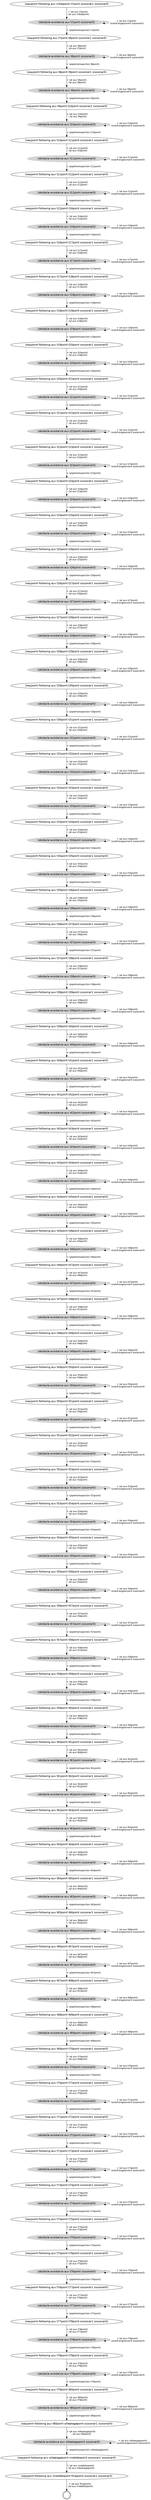 digraph Struc {
 graph [fontname = "helvetica"];
 node [fontname = "helvetica"];
 edge [fontname = "helvetica"];
 node [shape=ellipse];
 packMode="graph";
 n0 [label="(waypoint-following auv initialpoint t7point ssssonar1 ssssonar0)"];
 n0->n1 [fontsize=12, label="+ (at auv t7point)\n- (at auv initialpoint)"];
 n1 [style=filled, color=lightgrey, label="(obstacle-avoidance auv t7point ssssonar0)"];
 n1->n1 [fontsize=12, label="+ (at auv t7point)\n- (outofrangesonar0 ssssonar0)"];
 n1->n2 [fontsize=12, label="+ (pipelineinspection t7point)"];
 n2 [label="(waypoint-following auv t7point t8point ssssonar1 ssssonar0)"];
 n2->n3 [fontsize=12, label="+ (at auv t8point)\n- (at auv t7point)"];
 n3 [style=filled, color=lightgrey, label="(obstacle-avoidance auv t8point ssssonar0)"];
 n3->n3 [fontsize=12, label="+ (at auv t8point)\n- (outofrangesonar0 ssssonar0)"];
 n3->n4 [fontsize=12, label="+ (pipelineinspection t8point)"];
 n4 [label="(waypoint-following auv t8point t9point ssssonar1 ssssonar0)"];
 n4->n5 [fontsize=12, label="+ (at auv t9point)\n- (at auv t8point)"];
 n5 [style=filled, color=lightgrey, label="(obstacle-avoidance auv t9point ssssonar0)"];
 n5->n5 [fontsize=12, label="+ (at auv t9point)\n- (outofrangesonar0 ssssonar0)"];
 n5->n6 [fontsize=12, label="+ (pipelineinspection t9point)"];
 n6 [label="(waypoint-following auv t9point t10point ssssonar1 ssssonar0)"];
 n6->n7 [fontsize=12, label="+ (at auv t10point)\n- (at auv t9point)"];
 n7 [style=filled, color=lightgrey, label="(obstacle-avoidance auv t10point ssssonar0)"];
 n7->n7 [fontsize=12, label="+ (at auv t10point)\n- (outofrangesonar0 ssssonar0)"];
 n7->n8 [fontsize=12, label="+ (pipelineinspection t10point)"];
 n8 [label="(waypoint-following auv t10point t11point ssssonar1 ssssonar0)"];
 n8->n9 [fontsize=12, label="+ (at auv t11point)\n- (at auv t10point)"];
 n9 [style=filled, color=lightgrey, label="(obstacle-avoidance auv t11point ssssonar0)"];
 n9->n9 [fontsize=12, label="+ (at auv t11point)\n- (outofrangesonar0 ssssonar0)"];
 n9->n10 [fontsize=12, label="+ (pipelineinspection t11point)"];
 n10 [label="(waypoint-following auv t11point t12point ssssonar1 ssssonar0)"];
 n10->n11 [fontsize=12, label="+ (at auv t12point)\n- (at auv t11point)"];
 n11 [style=filled, color=lightgrey, label="(obstacle-avoidance auv t12point ssssonar0)"];
 n11->n11 [fontsize=12, label="+ (at auv t12point)\n- (outofrangesonar0 ssssonar0)"];
 n11->n12 [fontsize=12, label="+ (pipelineinspection t12point)"];
 n12 [label="(waypoint-following auv t12point t16point ssssonar1 ssssonar0)"];
 n12->n13 [fontsize=12, label="+ (at auv t16point)\n- (at auv t12point)"];
 n13 [style=filled, color=lightgrey, label="(obstacle-avoidance auv t16point ssssonar0)"];
 n13->n13 [fontsize=12, label="+ (at auv t16point)\n- (outofrangesonar0 ssssonar0)"];
 n13->n14 [fontsize=12, label="+ (pipelineinspection t16point)"];
 n14 [label="(waypoint-following auv t16point t17point ssssonar1 ssssonar0)"];
 n14->n15 [fontsize=12, label="+ (at auv t17point)\n- (at auv t16point)"];
 n15 [style=filled, color=lightgrey, label="(obstacle-avoidance auv t17point ssssonar0)"];
 n15->n15 [fontsize=12, label="+ (at auv t17point)\n- (outofrangesonar0 ssssonar0)"];
 n15->n16 [fontsize=12, label="+ (pipelineinspection t17point)"];
 n16 [label="(waypoint-following auv t17point t18point ssssonar1 ssssonar0)"];
 n16->n17 [fontsize=12, label="+ (at auv t18point)\n- (at auv t17point)"];
 n17 [style=filled, color=lightgrey, label="(obstacle-avoidance auv t18point ssssonar0)"];
 n17->n17 [fontsize=12, label="+ (at auv t18point)\n- (outofrangesonar0 ssssonar0)"];
 n17->n18 [fontsize=12, label="+ (pipelineinspection t18point)"];
 n18 [label="(waypoint-following auv t18point t19point ssssonar1 ssssonar0)"];
 n18->n19 [fontsize=12, label="+ (at auv t19point)\n- (at auv t18point)"];
 n19 [style=filled, color=lightgrey, label="(obstacle-avoidance auv t19point ssssonar0)"];
 n19->n19 [fontsize=12, label="+ (at auv t19point)\n- (outofrangesonar0 ssssonar0)"];
 n19->n20 [fontsize=12, label="+ (pipelineinspection t19point)"];
 n20 [label="(waypoint-following auv t19point t20point ssssonar1 ssssonar0)"];
 n20->n21 [fontsize=12, label="+ (at auv t20point)\n- (at auv t19point)"];
 n21 [style=filled, color=lightgrey, label="(obstacle-avoidance auv t20point ssssonar0)"];
 n21->n21 [fontsize=12, label="+ (at auv t20point)\n- (outofrangesonar0 ssssonar0)"];
 n21->n22 [fontsize=12, label="+ (pipelineinspection t20point)"];
 n22 [label="(waypoint-following auv t20point t21point ssssonar1 ssssonar0)"];
 n22->n23 [fontsize=12, label="+ (at auv t21point)\n- (at auv t20point)"];
 n23 [style=filled, color=lightgrey, label="(obstacle-avoidance auv t21point ssssonar0)"];
 n23->n23 [fontsize=12, label="+ (at auv t21point)\n- (outofrangesonar0 ssssonar0)"];
 n23->n24 [fontsize=12, label="+ (pipelineinspection t21point)"];
 n24 [label="(waypoint-following auv t21point t22point ssssonar1 ssssonar0)"];
 n24->n25 [fontsize=12, label="+ (at auv t22point)\n- (at auv t21point)"];
 n25 [style=filled, color=lightgrey, label="(obstacle-avoidance auv t22point ssssonar0)"];
 n25->n25 [fontsize=12, label="+ (at auv t22point)\n- (outofrangesonar0 ssssonar0)"];
 n25->n26 [fontsize=12, label="+ (pipelineinspection t22point)"];
 n26 [label="(waypoint-following auv t22point t23point ssssonar1 ssssonar0)"];
 n26->n27 [fontsize=12, label="+ (at auv t23point)\n- (at auv t22point)"];
 n27 [style=filled, color=lightgrey, label="(obstacle-avoidance auv t23point ssssonar0)"];
 n27->n27 [fontsize=12, label="+ (at auv t23point)\n- (outofrangesonar0 ssssonar0)"];
 n27->n28 [fontsize=12, label="+ (pipelineinspection t23point)"];
 n28 [label="(waypoint-following auv t23point t24point ssssonar1 ssssonar0)"];
 n28->n29 [fontsize=12, label="+ (at auv t24point)\n- (at auv t23point)"];
 n29 [style=filled, color=lightgrey, label="(obstacle-avoidance auv t24point ssssonar0)"];
 n29->n29 [fontsize=12, label="+ (at auv t24point)\n- (outofrangesonar0 ssssonar0)"];
 n29->n30 [fontsize=12, label="+ (pipelineinspection t24point)"];
 n30 [label="(waypoint-following auv t24point t25point ssssonar1 ssssonar0)"];
 n30->n31 [fontsize=12, label="+ (at auv t25point)\n- (at auv t24point)"];
 n31 [style=filled, color=lightgrey, label="(obstacle-avoidance auv t25point ssssonar0)"];
 n31->n31 [fontsize=12, label="+ (at auv t25point)\n- (outofrangesonar0 ssssonar0)"];
 n31->n32 [fontsize=12, label="+ (pipelineinspection t25point)"];
 n32 [label="(waypoint-following auv t25point t26point ssssonar1 ssssonar0)"];
 n32->n33 [fontsize=12, label="+ (at auv t26point)\n- (at auv t25point)"];
 n33 [style=filled, color=lightgrey, label="(obstacle-avoidance auv t26point ssssonar0)"];
 n33->n33 [fontsize=12, label="+ (at auv t26point)\n- (outofrangesonar0 ssssonar0)"];
 n33->n34 [fontsize=12, label="+ (pipelineinspection t26point)"];
 n34 [label="(waypoint-following auv t26point t27point ssssonar1 ssssonar0)"];
 n34->n35 [fontsize=12, label="+ (at auv t27point)\n- (at auv t26point)"];
 n35 [style=filled, color=lightgrey, label="(obstacle-avoidance auv t27point ssssonar0)"];
 n35->n35 [fontsize=12, label="+ (at auv t27point)\n- (outofrangesonar0 ssssonar0)"];
 n35->n36 [fontsize=12, label="+ (pipelineinspection t27point)"];
 n36 [label="(waypoint-following auv t27point t28point ssssonar1 ssssonar0)"];
 n36->n37 [fontsize=12, label="+ (at auv t28point)\n- (at auv t27point)"];
 n37 [style=filled, color=lightgrey, label="(obstacle-avoidance auv t28point ssssonar0)"];
 n37->n37 [fontsize=12, label="+ (at auv t28point)\n- (outofrangesonar0 ssssonar0)"];
 n37->n38 [fontsize=12, label="+ (pipelineinspection t28point)"];
 n38 [label="(waypoint-following auv t28point t29point ssssonar1 ssssonar0)"];
 n38->n39 [fontsize=12, label="+ (at auv t29point)\n- (at auv t28point)"];
 n39 [style=filled, color=lightgrey, label="(obstacle-avoidance auv t29point ssssonar0)"];
 n39->n39 [fontsize=12, label="+ (at auv t29point)\n- (outofrangesonar0 ssssonar0)"];
 n39->n40 [fontsize=12, label="+ (pipelineinspection t29point)"];
 n40 [label="(waypoint-following auv t29point t30point ssssonar1 ssssonar0)"];
 n40->n41 [fontsize=12, label="+ (at auv t30point)\n- (at auv t29point)"];
 n41 [style=filled, color=lightgrey, label="(obstacle-avoidance auv t30point ssssonar0)"];
 n41->n41 [fontsize=12, label="+ (at auv t30point)\n- (outofrangesonar0 ssssonar0)"];
 n41->n42 [fontsize=12, label="+ (pipelineinspection t30point)"];
 n42 [label="(waypoint-following auv t30point t31point ssssonar1 ssssonar0)"];
 n42->n43 [fontsize=12, label="+ (at auv t31point)\n- (at auv t30point)"];
 n43 [style=filled, color=lightgrey, label="(obstacle-avoidance auv t31point ssssonar0)"];
 n43->n43 [fontsize=12, label="+ (at auv t31point)\n- (outofrangesonar0 ssssonar0)"];
 n43->n44 [fontsize=12, label="+ (pipelineinspection t31point)"];
 n44 [label="(waypoint-following auv t31point t32point ssssonar1 ssssonar0)"];
 n44->n45 [fontsize=12, label="+ (at auv t32point)\n- (at auv t31point)"];
 n45 [style=filled, color=lightgrey, label="(obstacle-avoidance auv t32point ssssonar0)"];
 n45->n45 [fontsize=12, label="+ (at auv t32point)\n- (outofrangesonar0 ssssonar0)"];
 n45->n46 [fontsize=12, label="+ (pipelineinspection t32point)"];
 n46 [label="(waypoint-following auv t32point t33point ssssonar1 ssssonar0)"];
 n46->n47 [fontsize=12, label="+ (at auv t33point)\n- (at auv t32point)"];
 n47 [style=filled, color=lightgrey, label="(obstacle-avoidance auv t33point ssssonar0)"];
 n47->n47 [fontsize=12, label="+ (at auv t33point)\n- (outofrangesonar0 ssssonar0)"];
 n47->n48 [fontsize=12, label="+ (pipelineinspection t33point)"];
 n48 [label="(waypoint-following auv t33point t34point ssssonar1 ssssonar0)"];
 n48->n49 [fontsize=12, label="+ (at auv t34point)\n- (at auv t33point)"];
 n49 [style=filled, color=lightgrey, label="(obstacle-avoidance auv t34point ssssonar0)"];
 n49->n49 [fontsize=12, label="+ (at auv t34point)\n- (outofrangesonar0 ssssonar0)"];
 n49->n50 [fontsize=12, label="+ (pipelineinspection t34point)"];
 n50 [label="(waypoint-following auv t34point t35point ssssonar1 ssssonar0)"];
 n50->n51 [fontsize=12, label="+ (at auv t35point)\n- (at auv t34point)"];
 n51 [style=filled, color=lightgrey, label="(obstacle-avoidance auv t35point ssssonar0)"];
 n51->n51 [fontsize=12, label="+ (at auv t35point)\n- (outofrangesonar0 ssssonar0)"];
 n51->n52 [fontsize=12, label="+ (pipelineinspection t35point)"];
 n52 [label="(waypoint-following auv t35point t36point ssssonar1 ssssonar0)"];
 n52->n53 [fontsize=12, label="+ (at auv t36point)\n- (at auv t35point)"];
 n53 [style=filled, color=lightgrey, label="(obstacle-avoidance auv t36point ssssonar0)"];
 n53->n53 [fontsize=12, label="+ (at auv t36point)\n- (outofrangesonar0 ssssonar0)"];
 n53->n54 [fontsize=12, label="+ (pipelineinspection t36point)"];
 n54 [label="(waypoint-following auv t36point t37point ssssonar1 ssssonar0)"];
 n54->n55 [fontsize=12, label="+ (at auv t37point)\n- (at auv t36point)"];
 n55 [style=filled, color=lightgrey, label="(obstacle-avoidance auv t37point ssssonar0)"];
 n55->n55 [fontsize=12, label="+ (at auv t37point)\n- (outofrangesonar0 ssssonar0)"];
 n55->n56 [fontsize=12, label="+ (pipelineinspection t37point)"];
 n56 [label="(waypoint-following auv t37point t38point ssssonar1 ssssonar0)"];
 n56->n57 [fontsize=12, label="+ (at auv t38point)\n- (at auv t37point)"];
 n57 [style=filled, color=lightgrey, label="(obstacle-avoidance auv t38point ssssonar0)"];
 n57->n57 [fontsize=12, label="+ (at auv t38point)\n- (outofrangesonar0 ssssonar0)"];
 n57->n58 [fontsize=12, label="+ (pipelineinspection t38point)"];
 n58 [label="(waypoint-following auv t38point t39point ssssonar1 ssssonar0)"];
 n58->n59 [fontsize=12, label="+ (at auv t39point)\n- (at auv t38point)"];
 n59 [style=filled, color=lightgrey, label="(obstacle-avoidance auv t39point ssssonar0)"];
 n59->n59 [fontsize=12, label="+ (at auv t39point)\n- (outofrangesonar0 ssssonar0)"];
 n59->n60 [fontsize=12, label="+ (pipelineinspection t39point)"];
 n60 [label="(waypoint-following auv t39point t40point ssssonar1 ssssonar0)"];
 n60->n61 [fontsize=12, label="+ (at auv t40point)\n- (at auv t39point)"];
 n61 [style=filled, color=lightgrey, label="(obstacle-avoidance auv t40point ssssonar0)"];
 n61->n61 [fontsize=12, label="+ (at auv t40point)\n- (outofrangesonar0 ssssonar0)"];
 n61->n62 [fontsize=12, label="+ (pipelineinspection t40point)"];
 n62 [label="(waypoint-following auv t40point t41point ssssonar1 ssssonar0)"];
 n62->n63 [fontsize=12, label="+ (at auv t41point)\n- (at auv t40point)"];
 n63 [style=filled, color=lightgrey, label="(obstacle-avoidance auv t41point ssssonar0)"];
 n63->n63 [fontsize=12, label="+ (at auv t41point)\n- (outofrangesonar0 ssssonar0)"];
 n63->n64 [fontsize=12, label="+ (pipelineinspection t41point)"];
 n64 [label="(waypoint-following auv t41point t42point ssssonar1 ssssonar0)"];
 n64->n65 [fontsize=12, label="+ (at auv t42point)\n- (at auv t41point)"];
 n65 [style=filled, color=lightgrey, label="(obstacle-avoidance auv t42point ssssonar0)"];
 n65->n65 [fontsize=12, label="+ (at auv t42point)\n- (outofrangesonar0 ssssonar0)"];
 n65->n66 [fontsize=12, label="+ (pipelineinspection t42point)"];
 n66 [label="(waypoint-following auv t42point t43point ssssonar1 ssssonar0)"];
 n66->n67 [fontsize=12, label="+ (at auv t43point)\n- (at auv t42point)"];
 n67 [style=filled, color=lightgrey, label="(obstacle-avoidance auv t43point ssssonar0)"];
 n67->n67 [fontsize=12, label="+ (at auv t43point)\n- (outofrangesonar0 ssssonar0)"];
 n67->n68 [fontsize=12, label="+ (pipelineinspection t43point)"];
 n68 [label="(waypoint-following auv t43point t44point ssssonar1 ssssonar0)"];
 n68->n69 [fontsize=12, label="+ (at auv t44point)\n- (at auv t43point)"];
 n69 [style=filled, color=lightgrey, label="(obstacle-avoidance auv t44point ssssonar0)"];
 n69->n69 [fontsize=12, label="+ (at auv t44point)\n- (outofrangesonar0 ssssonar0)"];
 n69->n70 [fontsize=12, label="+ (pipelineinspection t44point)"];
 n70 [label="(waypoint-following auv t44point t45point ssssonar1 ssssonar0)"];
 n70->n71 [fontsize=12, label="+ (at auv t45point)\n- (at auv t44point)"];
 n71 [style=filled, color=lightgrey, label="(obstacle-avoidance auv t45point ssssonar0)"];
 n71->n71 [fontsize=12, label="+ (at auv t45point)\n- (outofrangesonar0 ssssonar0)"];
 n71->n72 [fontsize=12, label="+ (pipelineinspection t45point)"];
 n72 [label="(waypoint-following auv t45point t46point ssssonar1 ssssonar0)"];
 n72->n73 [fontsize=12, label="+ (at auv t46point)\n- (at auv t45point)"];
 n73 [style=filled, color=lightgrey, label="(obstacle-avoidance auv t46point ssssonar0)"];
 n73->n73 [fontsize=12, label="+ (at auv t46point)\n- (outofrangesonar0 ssssonar0)"];
 n73->n74 [fontsize=12, label="+ (pipelineinspection t46point)"];
 n74 [label="(waypoint-following auv t46point t47point ssssonar1 ssssonar0)"];
 n74->n75 [fontsize=12, label="+ (at auv t47point)\n- (at auv t46point)"];
 n75 [style=filled, color=lightgrey, label="(obstacle-avoidance auv t47point ssssonar0)"];
 n75->n75 [fontsize=12, label="+ (at auv t47point)\n- (outofrangesonar0 ssssonar0)"];
 n75->n76 [fontsize=12, label="+ (pipelineinspection t47point)"];
 n76 [label="(waypoint-following auv t47point t48point ssssonar1 ssssonar0)"];
 n76->n77 [fontsize=12, label="+ (at auv t48point)\n- (at auv t47point)"];
 n77 [style=filled, color=lightgrey, label="(obstacle-avoidance auv t48point ssssonar0)"];
 n77->n77 [fontsize=12, label="+ (at auv t48point)\n- (outofrangesonar0 ssssonar0)"];
 n77->n78 [fontsize=12, label="+ (pipelineinspection t48point)"];
 n78 [label="(waypoint-following auv t48point t49point ssssonar1 ssssonar0)"];
 n78->n79 [fontsize=12, label="+ (at auv t49point)\n- (at auv t48point)"];
 n79 [style=filled, color=lightgrey, label="(obstacle-avoidance auv t49point ssssonar0)"];
 n79->n79 [fontsize=12, label="+ (at auv t49point)\n- (outofrangesonar0 ssssonar0)"];
 n79->n80 [fontsize=12, label="+ (pipelineinspection t49point)"];
 n80 [label="(waypoint-following auv t49point t50point ssssonar1 ssssonar0)"];
 n80->n81 [fontsize=12, label="+ (at auv t50point)\n- (at auv t49point)"];
 n81 [style=filled, color=lightgrey, label="(obstacle-avoidance auv t50point ssssonar0)"];
 n81->n81 [fontsize=12, label="+ (at auv t50point)\n- (outofrangesonar0 ssssonar0)"];
 n81->n82 [fontsize=12, label="+ (pipelineinspection t50point)"];
 n82 [label="(waypoint-following auv t50point t51point ssssonar1 ssssonar0)"];
 n82->n83 [fontsize=12, label="+ (at auv t51point)\n- (at auv t50point)"];
 n83 [style=filled, color=lightgrey, label="(obstacle-avoidance auv t51point ssssonar0)"];
 n83->n83 [fontsize=12, label="+ (at auv t51point)\n- (outofrangesonar0 ssssonar0)"];
 n83->n84 [fontsize=12, label="+ (pipelineinspection t51point)"];
 n84 [label="(waypoint-following auv t51point t52point ssssonar1 ssssonar0)"];
 n84->n85 [fontsize=12, label="+ (at auv t52point)\n- (at auv t51point)"];
 n85 [style=filled, color=lightgrey, label="(obstacle-avoidance auv t52point ssssonar0)"];
 n85->n85 [fontsize=12, label="+ (at auv t52point)\n- (outofrangesonar0 ssssonar0)"];
 n85->n86 [fontsize=12, label="+ (pipelineinspection t52point)"];
 n86 [label="(waypoint-following auv t52point t53point ssssonar1 ssssonar0)"];
 n86->n87 [fontsize=12, label="+ (at auv t53point)\n- (at auv t52point)"];
 n87 [style=filled, color=lightgrey, label="(obstacle-avoidance auv t53point ssssonar0)"];
 n87->n87 [fontsize=12, label="+ (at auv t53point)\n- (outofrangesonar0 ssssonar0)"];
 n87->n88 [fontsize=12, label="+ (pipelineinspection t53point)"];
 n88 [label="(waypoint-following auv t53point t54point ssssonar1 ssssonar0)"];
 n88->n89 [fontsize=12, label="+ (at auv t54point)\n- (at auv t53point)"];
 n89 [style=filled, color=lightgrey, label="(obstacle-avoidance auv t54point ssssonar0)"];
 n89->n89 [fontsize=12, label="+ (at auv t54point)\n- (outofrangesonar0 ssssonar0)"];
 n89->n90 [fontsize=12, label="+ (pipelineinspection t54point)"];
 n90 [label="(waypoint-following auv t54point t55point ssssonar1 ssssonar0)"];
 n90->n91 [fontsize=12, label="+ (at auv t55point)\n- (at auv t54point)"];
 n91 [style=filled, color=lightgrey, label="(obstacle-avoidance auv t55point ssssonar0)"];
 n91->n91 [fontsize=12, label="+ (at auv t55point)\n- (outofrangesonar0 ssssonar0)"];
 n91->n92 [fontsize=12, label="+ (pipelineinspection t55point)"];
 n92 [label="(waypoint-following auv t55point t56point ssssonar1 ssssonar0)"];
 n92->n93 [fontsize=12, label="+ (at auv t56point)\n- (at auv t55point)"];
 n93 [style=filled, color=lightgrey, label="(obstacle-avoidance auv t56point ssssonar0)"];
 n93->n93 [fontsize=12, label="+ (at auv t56point)\n- (outofrangesonar0 ssssonar0)"];
 n93->n94 [fontsize=12, label="+ (pipelineinspection t56point)"];
 n94 [label="(waypoint-following auv t56point t57point ssssonar1 ssssonar0)"];
 n94->n95 [fontsize=12, label="+ (at auv t57point)\n- (at auv t56point)"];
 n95 [style=filled, color=lightgrey, label="(obstacle-avoidance auv t57point ssssonar0)"];
 n95->n95 [fontsize=12, label="+ (at auv t57point)\n- (outofrangesonar0 ssssonar0)"];
 n95->n96 [fontsize=12, label="+ (pipelineinspection t57point)"];
 n96 [label="(waypoint-following auv t57point t58point ssssonar1 ssssonar0)"];
 n96->n97 [fontsize=12, label="+ (at auv t58point)\n- (at auv t57point)"];
 n97 [style=filled, color=lightgrey, label="(obstacle-avoidance auv t58point ssssonar0)"];
 n97->n97 [fontsize=12, label="+ (at auv t58point)\n- (outofrangesonar0 ssssonar0)"];
 n97->n98 [fontsize=12, label="+ (pipelineinspection t58point)"];
 n98 [label="(waypoint-following auv t58point t59point ssssonar1 ssssonar0)"];
 n98->n99 [fontsize=12, label="+ (at auv t59point)\n- (at auv t58point)"];
 n99 [style=filled, color=lightgrey, label="(obstacle-avoidance auv t59point ssssonar0)"];
 n99->n99 [fontsize=12, label="+ (at auv t59point)\n- (outofrangesonar0 ssssonar0)"];
 n99->n100 [fontsize=12, label="+ (pipelineinspection t59point)"];
 n100 [label="(waypoint-following auv t59point t60point ssssonar1 ssssonar0)"];
 n100->n101 [fontsize=12, label="+ (at auv t60point)\n- (at auv t59point)"];
 n101 [style=filled, color=lightgrey, label="(obstacle-avoidance auv t60point ssssonar0)"];
 n101->n101 [fontsize=12, label="+ (at auv t60point)\n- (outofrangesonar0 ssssonar0)"];
 n101->n102 [fontsize=12, label="+ (pipelineinspection t60point)"];
 n102 [label="(waypoint-following auv t60point t61point ssssonar1 ssssonar0)"];
 n102->n103 [fontsize=12, label="+ (at auv t61point)\n- (at auv t60point)"];
 n103 [style=filled, color=lightgrey, label="(obstacle-avoidance auv t61point ssssonar0)"];
 n103->n103 [fontsize=12, label="+ (at auv t61point)\n- (outofrangesonar0 ssssonar0)"];
 n103->n104 [fontsize=12, label="+ (pipelineinspection t61point)"];
 n104 [label="(waypoint-following auv t61point t62point ssssonar1 ssssonar0)"];
 n104->n105 [fontsize=12, label="+ (at auv t62point)\n- (at auv t61point)"];
 n105 [style=filled, color=lightgrey, label="(obstacle-avoidance auv t62point ssssonar0)"];
 n105->n105 [fontsize=12, label="+ (at auv t62point)\n- (outofrangesonar0 ssssonar0)"];
 n105->n106 [fontsize=12, label="+ (pipelineinspection t62point)"];
 n106 [label="(waypoint-following auv t62point t63point ssssonar1 ssssonar0)"];
 n106->n107 [fontsize=12, label="+ (at auv t63point)\n- (at auv t62point)"];
 n107 [style=filled, color=lightgrey, label="(obstacle-avoidance auv t63point ssssonar0)"];
 n107->n107 [fontsize=12, label="+ (at auv t63point)\n- (outofrangesonar0 ssssonar0)"];
 n107->n108 [fontsize=12, label="+ (pipelineinspection t63point)"];
 n108 [label="(waypoint-following auv t63point t64point ssssonar1 ssssonar0)"];
 n108->n109 [fontsize=12, label="+ (at auv t64point)\n- (at auv t63point)"];
 n109 [style=filled, color=lightgrey, label="(obstacle-avoidance auv t64point ssssonar0)"];
 n109->n109 [fontsize=12, label="+ (at auv t64point)\n- (outofrangesonar0 ssssonar0)"];
 n109->n110 [fontsize=12, label="+ (pipelineinspection t64point)"];
 n110 [label="(waypoint-following auv t64point t65point ssssonar1 ssssonar0)"];
 n110->n111 [fontsize=12, label="+ (at auv t65point)\n- (at auv t64point)"];
 n111 [style=filled, color=lightgrey, label="(obstacle-avoidance auv t65point ssssonar0)"];
 n111->n111 [fontsize=12, label="+ (at auv t65point)\n- (outofrangesonar0 ssssonar0)"];
 n111->n112 [fontsize=12, label="+ (pipelineinspection t65point)"];
 n112 [label="(waypoint-following auv t65point t66point ssssonar1 ssssonar0)"];
 n112->n113 [fontsize=12, label="+ (at auv t66point)\n- (at auv t65point)"];
 n113 [style=filled, color=lightgrey, label="(obstacle-avoidance auv t66point ssssonar0)"];
 n113->n113 [fontsize=12, label="+ (at auv t66point)\n- (outofrangesonar0 ssssonar0)"];
 n113->n114 [fontsize=12, label="+ (pipelineinspection t66point)"];
 n114 [label="(waypoint-following auv t66point t67point ssssonar1 ssssonar0)"];
 n114->n115 [fontsize=12, label="+ (at auv t67point)\n- (at auv t66point)"];
 n115 [style=filled, color=lightgrey, label="(obstacle-avoidance auv t67point ssssonar0)"];
 n115->n115 [fontsize=12, label="+ (at auv t67point)\n- (outofrangesonar0 ssssonar0)"];
 n115->n116 [fontsize=12, label="+ (pipelineinspection t67point)"];
 n116 [label="(waypoint-following auv t67point t68point ssssonar1 ssssonar0)"];
 n116->n117 [fontsize=12, label="+ (at auv t68point)\n- (at auv t67point)"];
 n117 [style=filled, color=lightgrey, label="(obstacle-avoidance auv t68point ssssonar0)"];
 n117->n117 [fontsize=12, label="+ (at auv t68point)\n- (outofrangesonar0 ssssonar0)"];
 n117->n118 [fontsize=12, label="+ (pipelineinspection t68point)"];
 n118 [label="(waypoint-following auv t68point t69point ssssonar1 ssssonar0)"];
 n118->n119 [fontsize=12, label="+ (at auv t69point)\n- (at auv t68point)"];
 n119 [style=filled, color=lightgrey, label="(obstacle-avoidance auv t69point ssssonar0)"];
 n119->n119 [fontsize=12, label="+ (at auv t69point)\n- (outofrangesonar0 ssssonar0)"];
 n119->n120 [fontsize=12, label="+ (pipelineinspection t69point)"];
 n120 [label="(waypoint-following auv t69point t70point ssssonar1 ssssonar0)"];
 n120->n121 [fontsize=12, label="+ (at auv t70point)\n- (at auv t69point)"];
 n121 [style=filled, color=lightgrey, label="(obstacle-avoidance auv t70point ssssonar0)"];
 n121->n121 [fontsize=12, label="+ (at auv t70point)\n- (outofrangesonar0 ssssonar0)"];
 n121->n122 [fontsize=12, label="+ (pipelineinspection t70point)"];
 n122 [label="(waypoint-following auv t70point t71point ssssonar1 ssssonar0)"];
 n122->n123 [fontsize=12, label="+ (at auv t71point)\n- (at auv t70point)"];
 n123 [style=filled, color=lightgrey, label="(obstacle-avoidance auv t71point ssssonar0)"];
 n123->n123 [fontsize=12, label="+ (at auv t71point)\n- (outofrangesonar0 ssssonar0)"];
 n123->n124 [fontsize=12, label="+ (pipelineinspection t71point)"];
 n124 [label="(waypoint-following auv t71point t72point ssssonar1 ssssonar0)"];
 n124->n125 [fontsize=12, label="+ (at auv t72point)\n- (at auv t71point)"];
 n125 [style=filled, color=lightgrey, label="(obstacle-avoidance auv t72point ssssonar0)"];
 n125->n125 [fontsize=12, label="+ (at auv t72point)\n- (outofrangesonar0 ssssonar0)"];
 n125->n126 [fontsize=12, label="+ (pipelineinspection t72point)"];
 n126 [label="(waypoint-following auv t72point t73point ssssonar1 ssssonar0)"];
 n126->n127 [fontsize=12, label="+ (at auv t73point)\n- (at auv t72point)"];
 n127 [style=filled, color=lightgrey, label="(obstacle-avoidance auv t73point ssssonar0)"];
 n127->n127 [fontsize=12, label="+ (at auv t73point)\n- (outofrangesonar0 ssssonar0)"];
 n127->n128 [fontsize=12, label="+ (pipelineinspection t73point)"];
 n128 [label="(waypoint-following auv t73point t74point ssssonar1 ssssonar0)"];
 n128->n129 [fontsize=12, label="+ (at auv t74point)\n- (at auv t73point)"];
 n129 [style=filled, color=lightgrey, label="(obstacle-avoidance auv t74point ssssonar0)"];
 n129->n129 [fontsize=12, label="+ (at auv t74point)\n- (outofrangesonar0 ssssonar0)"];
 n129->n130 [fontsize=12, label="+ (pipelineinspection t74point)"];
 n130 [label="(waypoint-following auv t74point t75point ssssonar1 ssssonar0)"];
 n130->n131 [fontsize=12, label="+ (at auv t75point)\n- (at auv t74point)"];
 n131 [style=filled, color=lightgrey, label="(obstacle-avoidance auv t75point ssssonar0)"];
 n131->n131 [fontsize=12, label="+ (at auv t75point)\n- (outofrangesonar0 ssssonar0)"];
 n131->n132 [fontsize=12, label="+ (pipelineinspection t75point)"];
 n132 [label="(waypoint-following auv t75point t76point ssssonar1 ssssonar0)"];
 n132->n133 [fontsize=12, label="+ (at auv t76point)\n- (at auv t75point)"];
 n133 [style=filled, color=lightgrey, label="(obstacle-avoidance auv t76point ssssonar0)"];
 n133->n133 [fontsize=12, label="+ (at auv t76point)\n- (outofrangesonar0 ssssonar0)"];
 n133->n134 [fontsize=12, label="+ (pipelineinspection t76point)"];
 n134 [label="(waypoint-following auv t76point t77point ssssonar1 ssssonar0)"];
 n134->n135 [fontsize=12, label="+ (at auv t77point)\n- (at auv t76point)"];
 n135 [style=filled, color=lightgrey, label="(obstacle-avoidance auv t77point ssssonar0)"];
 n135->n135 [fontsize=12, label="+ (at auv t77point)\n- (outofrangesonar0 ssssonar0)"];
 n135->n136 [fontsize=12, label="+ (pipelineinspection t77point)"];
 n136 [label="(waypoint-following auv t77point t78point ssssonar1 ssssonar0)"];
 n136->n137 [fontsize=12, label="+ (at auv t78point)\n- (at auv t77point)"];
 n137 [style=filled, color=lightgrey, label="(obstacle-avoidance auv t78point ssssonar0)"];
 n137->n137 [fontsize=12, label="+ (at auv t78point)\n- (outofrangesonar0 ssssonar0)"];
 n137->n138 [fontsize=12, label="+ (pipelineinspection t78point)"];
 n138 [label="(waypoint-following auv t78point t79point ssssonar1 ssssonar0)"];
 n138->n139 [fontsize=12, label="+ (at auv t79point)\n- (at auv t78point)"];
 n139 [style=filled, color=lightgrey, label="(obstacle-avoidance auv t79point ssssonar0)"];
 n139->n139 [fontsize=12, label="+ (at auv t79point)\n- (outofrangesonar0 ssssonar0)"];
 n139->n140 [fontsize=12, label="+ (pipelineinspection t79point)"];
 n140 [label="(waypoint-following auv t79point t80point ssssonar1 ssssonar0)"];
 n140->n141 [fontsize=12, label="+ (at auv t80point)\n- (at auv t79point)"];
 n141 [style=filled, color=lightgrey, label="(obstacle-avoidance auv t80point ssssonar0)"];
 n141->n141 [fontsize=12, label="+ (at auv t80point)\n- (outofrangesonar0 ssssonar0)"];
 n141->n142 [fontsize=12, label="+ (pipelineinspection t80point)"];
 n142 [label="(waypoint-following auv t80point oilleakagepoint ssssonar1 ssssonar0)"];
 n142->n143 [fontsize=12, label="+ (at auv oilleakagepoint)\n- (at auv t80point)"];
 n143 [style=filled, color=lightgrey, label="(obstacle-avoidance auv oilleakagepoint ssssonar0)"];
 n143->n143 [fontsize=12, label="+ (at auv oilleakagepoint)\n- (outofrangesonar0 ssssonar0)"];
 n143->n144 [fontsize=12, label="+ (pipelineinspection oilleakagepoint)"];
 n144 [label="(waypoint-following auv oilleakagepoint middletopoint ssssonar1 ssssonar0)"];
 n144->n145 [fontsize=12, label="+ (at auv middletopoint)\n- (at auv oilleakagepoint)"];
 n145 [label="(waypoint-following auv middletopoint finalpoint ssssonar1 ssssonar0)"];
 n145->n146 [fontsize=12, label="+ (at auv finalpoint)\n- (at auv middletopoint)"];
 n146 [shape=circle,label="",peripheries=2];
}
